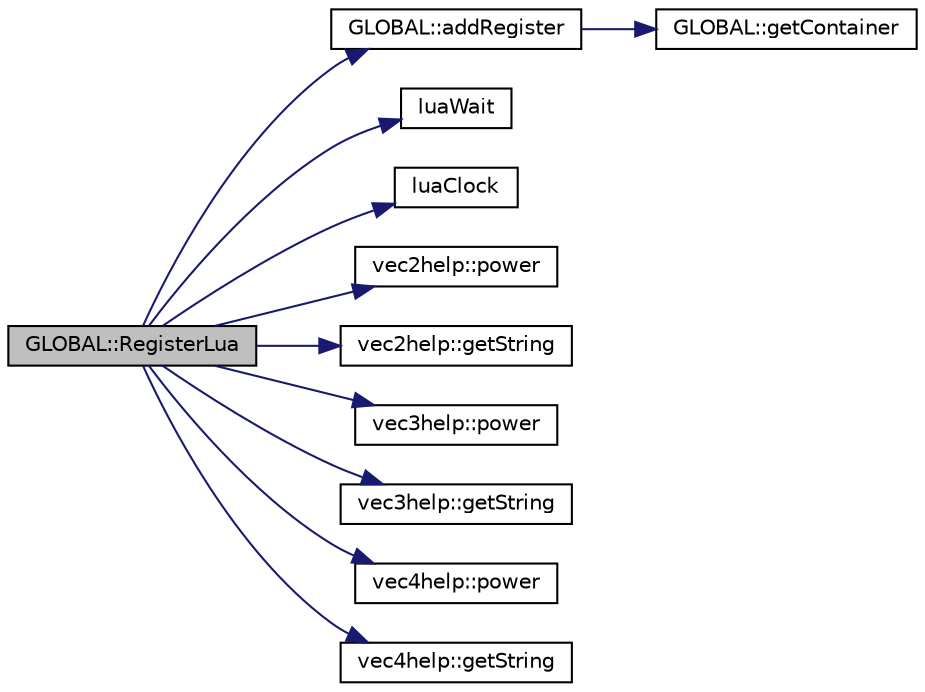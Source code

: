 digraph "GLOBAL::RegisterLua"
{
  edge [fontname="Helvetica",fontsize="10",labelfontname="Helvetica",labelfontsize="10"];
  node [fontname="Helvetica",fontsize="10",shape=record];
  rankdir="LR";
  Node1 [label="GLOBAL::RegisterLua",height=0.2,width=0.4,color="black", fillcolor="grey75", style="filled", fontcolor="black"];
  Node1 -> Node2 [color="midnightblue",fontsize="10",style="solid",fontname="Helvetica"];
  Node2 [label="GLOBAL::addRegister",height=0.2,width=0.4,color="black", fillcolor="white", style="filled",URL="$namespace_g_l_o_b_a_l.html#a232ab9edd3a847771c8ab47813a21c14"];
  Node2 -> Node3 [color="midnightblue",fontsize="10",style="solid",fontname="Helvetica"];
  Node3 [label="GLOBAL::getContainer",height=0.2,width=0.4,color="black", fillcolor="white", style="filled",URL="$namespace_g_l_o_b_a_l.html#a48421068f5a2961b446e71f3dba107e1"];
  Node1 -> Node4 [color="midnightblue",fontsize="10",style="solid",fontname="Helvetica"];
  Node4 [label="luaWait",height=0.2,width=0.4,color="black", fillcolor="white", style="filled",URL="$_g_l_o_b_a_l_8cpp.html#a5f89e37ff7585e8b19b47e3f71de0471"];
  Node1 -> Node5 [color="midnightblue",fontsize="10",style="solid",fontname="Helvetica"];
  Node5 [label="luaClock",height=0.2,width=0.4,color="black", fillcolor="white", style="filled",URL="$_g_l_o_b_a_l_8cpp.html#a7ec4deedd816f5b39e8996684c8e66b6"];
  Node1 -> Node6 [color="midnightblue",fontsize="10",style="solid",fontname="Helvetica"];
  Node6 [label="vec2help::power",height=0.2,width=0.4,color="black", fillcolor="white", style="filled",URL="$structvec2help.html#a660ba405460b5f64ae9de0703a11dc9c"];
  Node1 -> Node7 [color="midnightblue",fontsize="10",style="solid",fontname="Helvetica"];
  Node7 [label="vec2help::getString",height=0.2,width=0.4,color="black", fillcolor="white", style="filled",URL="$structvec2help.html#a933c33671964d48c3c165131eb1ec486"];
  Node1 -> Node8 [color="midnightblue",fontsize="10",style="solid",fontname="Helvetica"];
  Node8 [label="vec3help::power",height=0.2,width=0.4,color="black", fillcolor="white", style="filled",URL="$structvec3help.html#a11434f2a8dfc67ee005b60388976147c"];
  Node1 -> Node9 [color="midnightblue",fontsize="10",style="solid",fontname="Helvetica"];
  Node9 [label="vec3help::getString",height=0.2,width=0.4,color="black", fillcolor="white", style="filled",URL="$structvec3help.html#a17d7a425553893e9084f8262f99d1cd4"];
  Node1 -> Node10 [color="midnightblue",fontsize="10",style="solid",fontname="Helvetica"];
  Node10 [label="vec4help::power",height=0.2,width=0.4,color="black", fillcolor="white", style="filled",URL="$structvec4help.html#a21ece1a162454ec9a2d89d280ed2079d"];
  Node1 -> Node11 [color="midnightblue",fontsize="10",style="solid",fontname="Helvetica"];
  Node11 [label="vec4help::getString",height=0.2,width=0.4,color="black", fillcolor="white", style="filled",URL="$structvec4help.html#a6cae5d508aa3146d6fe7c6431c74ed2c"];
}
